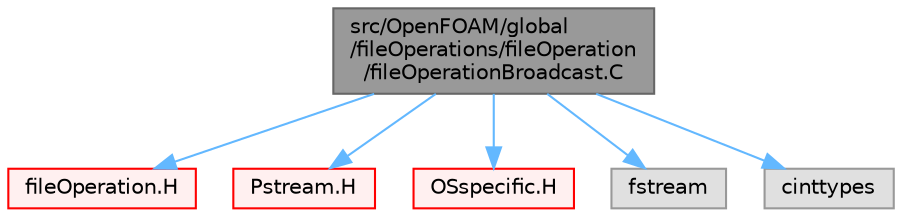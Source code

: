 digraph "src/OpenFOAM/global/fileOperations/fileOperation/fileOperationBroadcast.C"
{
 // LATEX_PDF_SIZE
  bgcolor="transparent";
  edge [fontname=Helvetica,fontsize=10,labelfontname=Helvetica,labelfontsize=10];
  node [fontname=Helvetica,fontsize=10,shape=box,height=0.2,width=0.4];
  Node1 [id="Node000001",label="src/OpenFOAM/global\l/fileOperations/fileOperation\l/fileOperationBroadcast.C",height=0.2,width=0.4,color="gray40", fillcolor="grey60", style="filled", fontcolor="black",tooltip=" "];
  Node1 -> Node2 [id="edge1_Node000001_Node000002",color="steelblue1",style="solid",tooltip=" "];
  Node2 [id="Node000002",label="fileOperation.H",height=0.2,width=0.4,color="red", fillcolor="#FFF0F0", style="filled",URL="$fileOperation_8H.html",tooltip=" "];
  Node1 -> Node157 [id="edge2_Node000001_Node000157",color="steelblue1",style="solid",tooltip=" "];
  Node157 [id="Node000157",label="Pstream.H",height=0.2,width=0.4,color="red", fillcolor="#FFF0F0", style="filled",URL="$Pstream_8H.html",tooltip=" "];
  Node1 -> Node158 [id="edge3_Node000001_Node000158",color="steelblue1",style="solid",tooltip=" "];
  Node158 [id="Node000158",label="OSspecific.H",height=0.2,width=0.4,color="red", fillcolor="#FFF0F0", style="filled",URL="$OSspecific_8H.html",tooltip="Functions used by OpenFOAM that are specific to POSIX compliant operating systems and need to be repl..."];
  Node1 -> Node160 [id="edge4_Node000001_Node000160",color="steelblue1",style="solid",tooltip=" "];
  Node160 [id="Node000160",label="fstream",height=0.2,width=0.4,color="grey60", fillcolor="#E0E0E0", style="filled",tooltip=" "];
  Node1 -> Node161 [id="edge5_Node000001_Node000161",color="steelblue1",style="solid",tooltip=" "];
  Node161 [id="Node000161",label="cinttypes",height=0.2,width=0.4,color="grey60", fillcolor="#E0E0E0", style="filled",tooltip=" "];
}
